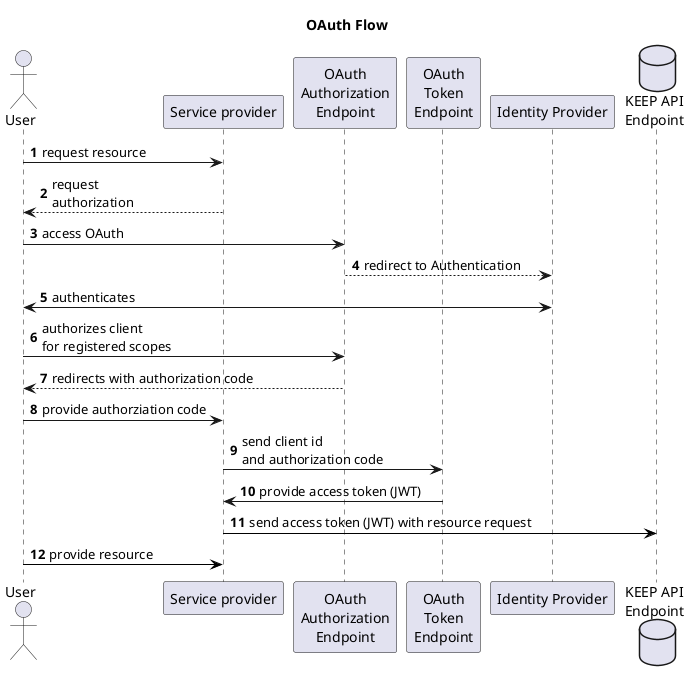 @startuml OAuthDance
autonumber
title OAuth Flow
actor       "User" as human
participant "Service provider" as App
participant "OAuth\nAuthorization\nEndpoint" as OAuth1
participant "OAuth\nToken\nEndpoint" as OAuth2
participant "Identity Provider" as IdP
database "KEEP API\nEndpoint" as keep
human -> App: request resource
human <-- App: request\nauthorization
human -> OAuth1: access OAuth
OAuth1 --> IdP: redirect to Authentication
human <-> IdP: authenticates
human -> OAuth1: authorizes client\nfor registered scopes
human <-- OAuth1: redirects with authorization code
human -> App: provide authorziation code
App -> OAuth2: send client id\nand authorization code
App <- OAuth2: provide access token (JWT)
App -[#000000]> keep: send access token (JWT) with resource request
App <[#000000]- human: provide resource
@enduml